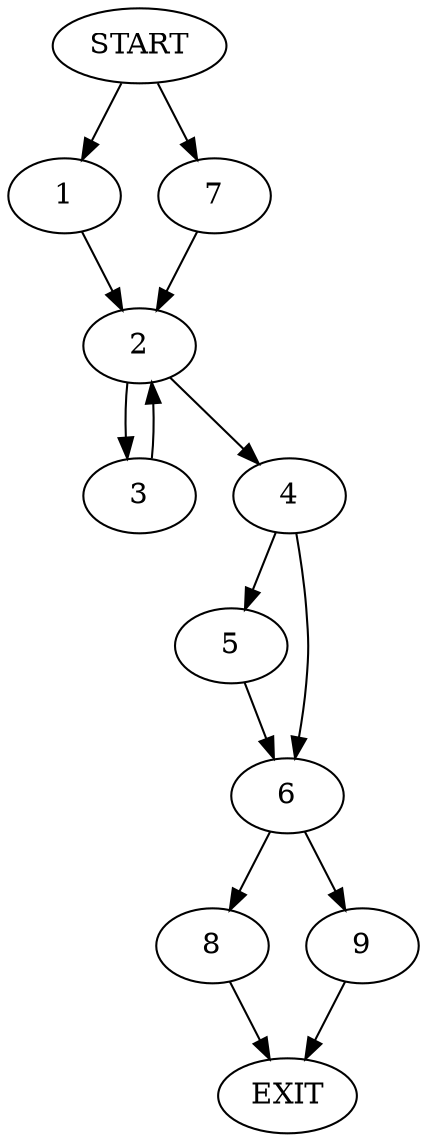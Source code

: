 digraph {
0 [label="START"]
10 [label="EXIT"]
0 -> 1
1 -> 2
2 -> 3
2 -> 4
3 -> 2
4 -> 5
4 -> 6
0 -> 7
7 -> 2
5 -> 6
6 -> 8
6 -> 9
8 -> 10
9 -> 10
}
